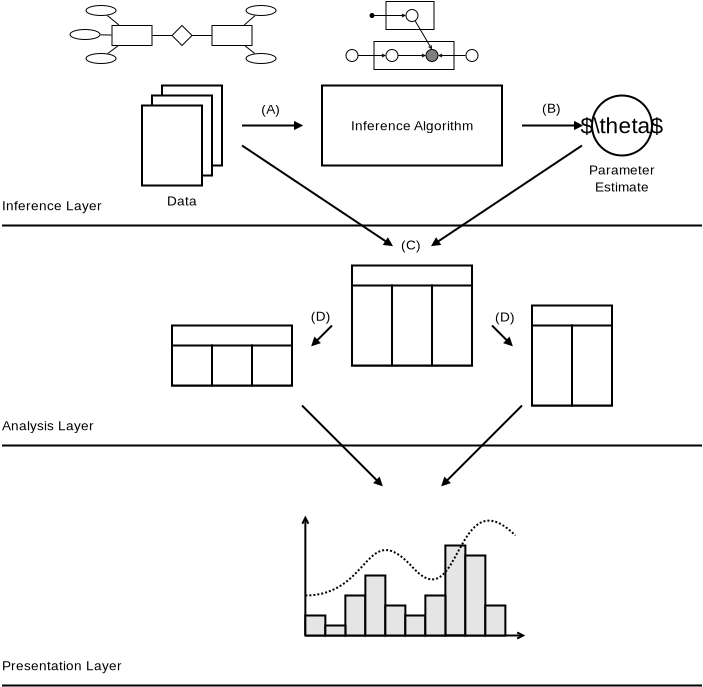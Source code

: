 <?xml version="1.0" encoding="UTF-8"?>
<dia:diagram xmlns:dia="http://www.lysator.liu.se/~alla/dia/">
  <dia:layer name="Hintergrund" visible="true"/>
  <dia:layer name="LayerView" visible="true">
    <dia:object type="Standard - Line" version="0" id="O0">
      <dia:attribute name="obj_pos">
        <dia:point val="3,12"/>
      </dia:attribute>
      <dia:attribute name="obj_bb">
        <dia:rectangle val="2.95,11.95;38.05,12.05"/>
      </dia:attribute>
      <dia:attribute name="conn_endpoints">
        <dia:point val="3,12"/>
        <dia:point val="38,12"/>
      </dia:attribute>
      <dia:attribute name="numcp">
        <dia:int val="1"/>
      </dia:attribute>
    </dia:object>
    <dia:object type="Standard - Text" version="1" id="O1">
      <dia:attribute name="obj_pos">
        <dia:point val="3,11"/>
      </dia:attribute>
      <dia:attribute name="obj_bb">
        <dia:rectangle val="3,10.623;7.71,11.377"/>
      </dia:attribute>
      <dia:attribute name="text">
        <dia:composite type="text">
          <dia:attribute name="string">
            <dia:string>#Inference Layer#</dia:string>
          </dia:attribute>
          <dia:attribute name="font">
            <dia:font family="Arial" style="0" name="Helvetica"/>
          </dia:attribute>
          <dia:attribute name="height">
            <dia:real val="0.847"/>
          </dia:attribute>
          <dia:attribute name="pos">
            <dia:point val="3,11.235"/>
          </dia:attribute>
          <dia:attribute name="color">
            <dia:color val="#000000"/>
          </dia:attribute>
          <dia:attribute name="alignment">
            <dia:enum val="0"/>
          </dia:attribute>
        </dia:composite>
      </dia:attribute>
      <dia:attribute name="valign">
        <dia:enum val="2"/>
      </dia:attribute>
    </dia:object>
    <dia:object type="Standard - Line" version="0" id="O2">
      <dia:attribute name="obj_pos">
        <dia:point val="3,23"/>
      </dia:attribute>
      <dia:attribute name="obj_bb">
        <dia:rectangle val="2.95,22.95;38.05,23.05"/>
      </dia:attribute>
      <dia:attribute name="conn_endpoints">
        <dia:point val="3,23"/>
        <dia:point val="38,23"/>
      </dia:attribute>
      <dia:attribute name="numcp">
        <dia:int val="1"/>
      </dia:attribute>
    </dia:object>
    <dia:object type="Standard - Text" version="1" id="O3">
      <dia:attribute name="obj_pos">
        <dia:point val="3,22"/>
      </dia:attribute>
      <dia:attribute name="obj_bb">
        <dia:rectangle val="3,21.622;7.418,22.378"/>
      </dia:attribute>
      <dia:attribute name="text">
        <dia:composite type="text">
          <dia:attribute name="string">
            <dia:string>#Analysis Layer#</dia:string>
          </dia:attribute>
          <dia:attribute name="font">
            <dia:font family="Arial" style="0" name="Helvetica"/>
          </dia:attribute>
          <dia:attribute name="height">
            <dia:real val="0.847"/>
          </dia:attribute>
          <dia:attribute name="pos">
            <dia:point val="3,22.235"/>
          </dia:attribute>
          <dia:attribute name="color">
            <dia:color val="#000000"/>
          </dia:attribute>
          <dia:attribute name="alignment">
            <dia:enum val="0"/>
          </dia:attribute>
        </dia:composite>
      </dia:attribute>
      <dia:attribute name="valign">
        <dia:enum val="2"/>
      </dia:attribute>
    </dia:object>
    <dia:object type="Standard - Line" version="0" id="O4">
      <dia:attribute name="obj_pos">
        <dia:point val="3,35"/>
      </dia:attribute>
      <dia:attribute name="obj_bb">
        <dia:rectangle val="2.95,34.95;38.05,35.05"/>
      </dia:attribute>
      <dia:attribute name="conn_endpoints">
        <dia:point val="3,35"/>
        <dia:point val="38,35"/>
      </dia:attribute>
      <dia:attribute name="numcp">
        <dia:int val="1"/>
      </dia:attribute>
    </dia:object>
    <dia:object type="Standard - Text" version="1" id="O5">
      <dia:attribute name="obj_pos">
        <dia:point val="3,34"/>
      </dia:attribute>
      <dia:attribute name="obj_bb">
        <dia:rectangle val="3,33.623;8.69,34.377"/>
      </dia:attribute>
      <dia:attribute name="text">
        <dia:composite type="text">
          <dia:attribute name="string">
            <dia:string>#Presentation Layer#</dia:string>
          </dia:attribute>
          <dia:attribute name="font">
            <dia:font family="Arial" style="0" name="Helvetica"/>
          </dia:attribute>
          <dia:attribute name="height">
            <dia:real val="0.847"/>
          </dia:attribute>
          <dia:attribute name="pos">
            <dia:point val="3,34.235"/>
          </dia:attribute>
          <dia:attribute name="color">
            <dia:color val="#000000"/>
          </dia:attribute>
          <dia:attribute name="alignment">
            <dia:enum val="0"/>
          </dia:attribute>
        </dia:composite>
      </dia:attribute>
      <dia:attribute name="valign">
        <dia:enum val="2"/>
      </dia:attribute>
    </dia:object>
  </dia:layer>
  <dia:layer name="InferenceLayer" visible="true" active="true">
    <dia:object type="Standard - Ellipse" version="0" id="O6">
      <dia:attribute name="obj_pos">
        <dia:point val="32.5,5.5"/>
      </dia:attribute>
      <dia:attribute name="obj_bb">
        <dia:rectangle val="32.45,5.45;35.55,8.55"/>
      </dia:attribute>
      <dia:attribute name="elem_corner">
        <dia:point val="32.5,5.5"/>
      </dia:attribute>
      <dia:attribute name="elem_width">
        <dia:real val="3"/>
      </dia:attribute>
      <dia:attribute name="elem_height">
        <dia:real val="3"/>
      </dia:attribute>
    </dia:object>
    <dia:group>
      <dia:object type="Standard - Box" version="0" id="O7">
        <dia:attribute name="obj_pos">
          <dia:point val="11,5"/>
        </dia:attribute>
        <dia:attribute name="obj_bb">
          <dia:rectangle val="10.95,4.95;14.05,9.05"/>
        </dia:attribute>
        <dia:attribute name="elem_corner">
          <dia:point val="11,5"/>
        </dia:attribute>
        <dia:attribute name="elem_width">
          <dia:real val="3"/>
        </dia:attribute>
        <dia:attribute name="elem_height">
          <dia:real val="4"/>
        </dia:attribute>
        <dia:attribute name="show_background">
          <dia:boolean val="true"/>
        </dia:attribute>
      </dia:object>
      <dia:object type="Standard - Box" version="0" id="O8">
        <dia:attribute name="obj_pos">
          <dia:point val="10.5,5.5"/>
        </dia:attribute>
        <dia:attribute name="obj_bb">
          <dia:rectangle val="10.45,5.45;13.55,9.55"/>
        </dia:attribute>
        <dia:attribute name="elem_corner">
          <dia:point val="10.5,5.5"/>
        </dia:attribute>
        <dia:attribute name="elem_width">
          <dia:real val="3"/>
        </dia:attribute>
        <dia:attribute name="elem_height">
          <dia:real val="4"/>
        </dia:attribute>
        <dia:attribute name="show_background">
          <dia:boolean val="true"/>
        </dia:attribute>
      </dia:object>
      <dia:object type="Standard - Box" version="0" id="O9">
        <dia:attribute name="obj_pos">
          <dia:point val="10,6"/>
        </dia:attribute>
        <dia:attribute name="obj_bb">
          <dia:rectangle val="9.95,5.95;13.05,10.05"/>
        </dia:attribute>
        <dia:attribute name="elem_corner">
          <dia:point val="10,6"/>
        </dia:attribute>
        <dia:attribute name="elem_width">
          <dia:real val="3"/>
        </dia:attribute>
        <dia:attribute name="elem_height">
          <dia:real val="4"/>
        </dia:attribute>
        <dia:attribute name="show_background">
          <dia:boolean val="true"/>
        </dia:attribute>
      </dia:object>
    </dia:group>
    <dia:object type="Standard - Text" version="1" id="O10">
      <dia:attribute name="obj_pos">
        <dia:point val="12,11"/>
      </dia:attribute>
      <dia:attribute name="obj_bb">
        <dia:rectangle val="11.284,10.387;12.716,11.143"/>
      </dia:attribute>
      <dia:attribute name="text">
        <dia:composite type="text">
          <dia:attribute name="string">
            <dia:string>#Data#</dia:string>
          </dia:attribute>
          <dia:attribute name="font">
            <dia:font family="Arial" style="0" name="Helvetica"/>
          </dia:attribute>
          <dia:attribute name="height">
            <dia:real val="0.847"/>
          </dia:attribute>
          <dia:attribute name="pos">
            <dia:point val="12,11"/>
          </dia:attribute>
          <dia:attribute name="color">
            <dia:color val="#000000"/>
          </dia:attribute>
          <dia:attribute name="alignment">
            <dia:enum val="1"/>
          </dia:attribute>
        </dia:composite>
      </dia:attribute>
      <dia:attribute name="valign">
        <dia:enum val="3"/>
      </dia:attribute>
    </dia:object>
    <dia:object type="Standard - Box" version="0" id="O11">
      <dia:attribute name="obj_pos">
        <dia:point val="19,5"/>
      </dia:attribute>
      <dia:attribute name="obj_bb">
        <dia:rectangle val="18.95,4.95;28.05,9.05"/>
      </dia:attribute>
      <dia:attribute name="elem_corner">
        <dia:point val="19,5"/>
      </dia:attribute>
      <dia:attribute name="elem_width">
        <dia:real val="9"/>
      </dia:attribute>
      <dia:attribute name="elem_height">
        <dia:real val="4"/>
      </dia:attribute>
      <dia:attribute name="show_background">
        <dia:boolean val="true"/>
      </dia:attribute>
    </dia:object>
    <dia:object type="Standard - Text" version="1" id="O12">
      <dia:attribute name="obj_pos">
        <dia:point val="23.5,7"/>
      </dia:attribute>
      <dia:attribute name="obj_bb">
        <dia:rectangle val="20.579,6.622;26.421,7.378"/>
      </dia:attribute>
      <dia:attribute name="text">
        <dia:composite type="text">
          <dia:attribute name="string">
            <dia:string>#Inference Algorithm#</dia:string>
          </dia:attribute>
          <dia:attribute name="font">
            <dia:font family="Arial" style="0" name="Helvetica"/>
          </dia:attribute>
          <dia:attribute name="height">
            <dia:real val="0.847"/>
          </dia:attribute>
          <dia:attribute name="pos">
            <dia:point val="23.5,7.235"/>
          </dia:attribute>
          <dia:attribute name="color">
            <dia:color val="#000000"/>
          </dia:attribute>
          <dia:attribute name="alignment">
            <dia:enum val="1"/>
          </dia:attribute>
        </dia:composite>
      </dia:attribute>
      <dia:attribute name="valign">
        <dia:enum val="2"/>
      </dia:attribute>
      <dia:connections>
        <dia:connection handle="0" to="O11" connection="8"/>
      </dia:connections>
    </dia:object>
    <dia:object type="Standard - Line" version="0" id="O13">
      <dia:attribute name="obj_pos">
        <dia:point val="15,7"/>
      </dia:attribute>
      <dia:attribute name="obj_bb">
        <dia:rectangle val="14.95,6.769;18.112,7.231"/>
      </dia:attribute>
      <dia:attribute name="conn_endpoints">
        <dia:point val="15,7"/>
        <dia:point val="18,7"/>
      </dia:attribute>
      <dia:attribute name="numcp">
        <dia:int val="1"/>
      </dia:attribute>
      <dia:attribute name="end_arrow">
        <dia:enum val="3"/>
      </dia:attribute>
      <dia:attribute name="end_arrow_length">
        <dia:real val="0.3"/>
      </dia:attribute>
      <dia:attribute name="end_arrow_width">
        <dia:real val="0.3"/>
      </dia:attribute>
    </dia:object>
    <dia:object type="Standard - Line" version="0" id="O14">
      <dia:attribute name="obj_pos">
        <dia:point val="29,7"/>
      </dia:attribute>
      <dia:attribute name="obj_bb">
        <dia:rectangle val="28.95,6.769;32.112,7.231"/>
      </dia:attribute>
      <dia:attribute name="conn_endpoints">
        <dia:point val="29,7"/>
        <dia:point val="32,7"/>
      </dia:attribute>
      <dia:attribute name="numcp">
        <dia:int val="1"/>
      </dia:attribute>
      <dia:attribute name="end_arrow">
        <dia:enum val="3"/>
      </dia:attribute>
      <dia:attribute name="end_arrow_length">
        <dia:real val="0.3"/>
      </dia:attribute>
      <dia:attribute name="end_arrow_width">
        <dia:real val="0.3"/>
      </dia:attribute>
    </dia:object>
    <dia:object type="Standard - Text" version="1" id="O15">
      <dia:attribute name="obj_pos">
        <dia:point val="34,7"/>
      </dia:attribute>
      <dia:attribute name="obj_bb">
        <dia:rectangle val="31.959,6.369;36.041,7.631"/>
      </dia:attribute>
      <dia:attribute name="text">
        <dia:composite type="text">
          <dia:attribute name="string">
            <dia:string>#$\theta$#</dia:string>
          </dia:attribute>
          <dia:attribute name="font">
            <dia:font family="Arial" style="0" name="Helvetica"/>
          </dia:attribute>
          <dia:attribute name="height">
            <dia:real val="1.411"/>
          </dia:attribute>
          <dia:attribute name="pos">
            <dia:point val="34,7.391"/>
          </dia:attribute>
          <dia:attribute name="color">
            <dia:color val="#000000"/>
          </dia:attribute>
          <dia:attribute name="alignment">
            <dia:enum val="1"/>
          </dia:attribute>
        </dia:composite>
      </dia:attribute>
      <dia:attribute name="valign">
        <dia:enum val="2"/>
      </dia:attribute>
    </dia:object>
    <dia:object type="Standard - Text" version="1" id="O16">
      <dia:attribute name="obj_pos">
        <dia:point val="34,9.45"/>
      </dia:attribute>
      <dia:attribute name="obj_bb">
        <dia:rectangle val="32.416,8.838;35.584,10.439"/>
      </dia:attribute>
      <dia:attribute name="text">
        <dia:composite type="text">
          <dia:attribute name="string">
            <dia:string>#Parameter
Estimate#</dia:string>
          </dia:attribute>
          <dia:attribute name="font">
            <dia:font family="Arial" style="0" name="Helvetica"/>
          </dia:attribute>
          <dia:attribute name="height">
            <dia:real val="0.847"/>
          </dia:attribute>
          <dia:attribute name="pos">
            <dia:point val="34,9.45"/>
          </dia:attribute>
          <dia:attribute name="color">
            <dia:color val="#000000"/>
          </dia:attribute>
          <dia:attribute name="alignment">
            <dia:enum val="1"/>
          </dia:attribute>
        </dia:composite>
      </dia:attribute>
      <dia:attribute name="valign">
        <dia:enum val="3"/>
      </dia:attribute>
    </dia:object>
    <dia:group>
      <dia:object type="Standard - Box" version="0" id="O17">
        <dia:attribute name="obj_pos">
          <dia:point val="22.2,0.8"/>
        </dia:attribute>
        <dia:attribute name="obj_bb">
          <dia:rectangle val="22.175,0.775;24.625,2.225"/>
        </dia:attribute>
        <dia:attribute name="elem_corner">
          <dia:point val="22.2,0.8"/>
        </dia:attribute>
        <dia:attribute name="elem_width">
          <dia:real val="2.4"/>
        </dia:attribute>
        <dia:attribute name="elem_height">
          <dia:real val="1.4"/>
        </dia:attribute>
        <dia:attribute name="border_width">
          <dia:real val="0.05"/>
        </dia:attribute>
        <dia:attribute name="show_background">
          <dia:boolean val="true"/>
        </dia:attribute>
      </dia:object>
      <dia:object type="Standard - Box" version="0" id="O18">
        <dia:attribute name="obj_pos">
          <dia:point val="21.6,2.8"/>
        </dia:attribute>
        <dia:attribute name="obj_bb">
          <dia:rectangle val="21.575,2.775;25.625,4.225"/>
        </dia:attribute>
        <dia:attribute name="elem_corner">
          <dia:point val="21.6,2.8"/>
        </dia:attribute>
        <dia:attribute name="elem_width">
          <dia:real val="4"/>
        </dia:attribute>
        <dia:attribute name="elem_height">
          <dia:real val="1.4"/>
        </dia:attribute>
        <dia:attribute name="border_width">
          <dia:real val="0.05"/>
        </dia:attribute>
        <dia:attribute name="show_background">
          <dia:boolean val="true"/>
        </dia:attribute>
      </dia:object>
      <dia:object type="Standard - Ellipse" version="0" id="O19">
        <dia:attribute name="obj_pos">
          <dia:point val="20.2,3.2"/>
        </dia:attribute>
        <dia:attribute name="obj_bb">
          <dia:rectangle val="20.175,3.175;20.825,3.825"/>
        </dia:attribute>
        <dia:attribute name="elem_corner">
          <dia:point val="20.2,3.2"/>
        </dia:attribute>
        <dia:attribute name="elem_width">
          <dia:real val="0.6"/>
        </dia:attribute>
        <dia:attribute name="elem_height">
          <dia:real val="0.6"/>
        </dia:attribute>
        <dia:attribute name="border_width">
          <dia:real val="0.05"/>
        </dia:attribute>
      </dia:object>
      <dia:object type="Standard - Ellipse" version="0" id="O20">
        <dia:attribute name="obj_pos">
          <dia:point val="22.2,3.2"/>
        </dia:attribute>
        <dia:attribute name="obj_bb">
          <dia:rectangle val="22.175,3.175;22.825,3.825"/>
        </dia:attribute>
        <dia:attribute name="elem_corner">
          <dia:point val="22.2,3.2"/>
        </dia:attribute>
        <dia:attribute name="elem_width">
          <dia:real val="0.6"/>
        </dia:attribute>
        <dia:attribute name="elem_height">
          <dia:real val="0.6"/>
        </dia:attribute>
        <dia:attribute name="border_width">
          <dia:real val="0.05"/>
        </dia:attribute>
      </dia:object>
      <dia:object type="Standard - Ellipse" version="0" id="O21">
        <dia:attribute name="obj_pos">
          <dia:point val="24.2,3.2"/>
        </dia:attribute>
        <dia:attribute name="obj_bb">
          <dia:rectangle val="24.175,3.175;24.825,3.825"/>
        </dia:attribute>
        <dia:attribute name="elem_corner">
          <dia:point val="24.2,3.2"/>
        </dia:attribute>
        <dia:attribute name="elem_width">
          <dia:real val="0.6"/>
        </dia:attribute>
        <dia:attribute name="elem_height">
          <dia:real val="0.6"/>
        </dia:attribute>
        <dia:attribute name="border_width">
          <dia:real val="0.05"/>
        </dia:attribute>
        <dia:attribute name="inner_color">
          <dia:color val="#7f7f7f"/>
        </dia:attribute>
      </dia:object>
      <dia:object type="Standard - Ellipse" version="0" id="O22">
        <dia:attribute name="obj_pos">
          <dia:point val="26.2,3.2"/>
        </dia:attribute>
        <dia:attribute name="obj_bb">
          <dia:rectangle val="26.175,3.175;26.825,3.825"/>
        </dia:attribute>
        <dia:attribute name="elem_corner">
          <dia:point val="26.2,3.2"/>
        </dia:attribute>
        <dia:attribute name="elem_width">
          <dia:real val="0.6"/>
        </dia:attribute>
        <dia:attribute name="elem_height">
          <dia:real val="0.6"/>
        </dia:attribute>
        <dia:attribute name="border_width">
          <dia:real val="0.05"/>
        </dia:attribute>
      </dia:object>
      <dia:object type="Standard - Line" version="0" id="O23">
        <dia:attribute name="obj_pos">
          <dia:point val="20.8,3.5"/>
        </dia:attribute>
        <dia:attribute name="obj_bb">
          <dia:rectangle val="20.775,3.385;22.256,3.615"/>
        </dia:attribute>
        <dia:attribute name="conn_endpoints">
          <dia:point val="20.8,3.5"/>
          <dia:point val="22.2,3.5"/>
        </dia:attribute>
        <dia:attribute name="numcp">
          <dia:int val="1"/>
        </dia:attribute>
        <dia:attribute name="line_width">
          <dia:real val="0.05"/>
        </dia:attribute>
        <dia:attribute name="end_arrow">
          <dia:enum val="1"/>
        </dia:attribute>
        <dia:attribute name="end_arrow_length">
          <dia:real val="0.15"/>
        </dia:attribute>
        <dia:attribute name="end_arrow_width">
          <dia:real val="0.15"/>
        </dia:attribute>
        <dia:connections>
          <dia:connection handle="0" to="O19" connection="4"/>
          <dia:connection handle="1" to="O20" connection="3"/>
        </dia:connections>
      </dia:object>
      <dia:object type="Standard - Line" version="0" id="O24">
        <dia:attribute name="obj_pos">
          <dia:point val="22.8,3.5"/>
        </dia:attribute>
        <dia:attribute name="obj_bb">
          <dia:rectangle val="22.775,3.385;24.256,3.615"/>
        </dia:attribute>
        <dia:attribute name="conn_endpoints">
          <dia:point val="22.8,3.5"/>
          <dia:point val="24.2,3.5"/>
        </dia:attribute>
        <dia:attribute name="numcp">
          <dia:int val="1"/>
        </dia:attribute>
        <dia:attribute name="line_width">
          <dia:real val="0.05"/>
        </dia:attribute>
        <dia:attribute name="end_arrow">
          <dia:enum val="1"/>
        </dia:attribute>
        <dia:attribute name="end_arrow_length">
          <dia:real val="0.15"/>
        </dia:attribute>
        <dia:attribute name="end_arrow_width">
          <dia:real val="0.15"/>
        </dia:attribute>
        <dia:connections>
          <dia:connection handle="0" to="O20" connection="4"/>
          <dia:connection handle="1" to="O21" connection="3"/>
        </dia:connections>
      </dia:object>
      <dia:object type="Standard - Line" version="0" id="O25">
        <dia:attribute name="obj_pos">
          <dia:point val="26.178,3.5"/>
        </dia:attribute>
        <dia:attribute name="obj_bb">
          <dia:rectangle val="24.744,3.385;26.203,3.615"/>
        </dia:attribute>
        <dia:attribute name="conn_endpoints">
          <dia:point val="26.178,3.5"/>
          <dia:point val="24.8,3.5"/>
        </dia:attribute>
        <dia:attribute name="numcp">
          <dia:int val="1"/>
        </dia:attribute>
        <dia:attribute name="line_width">
          <dia:real val="0.05"/>
        </dia:attribute>
        <dia:attribute name="end_arrow">
          <dia:enum val="1"/>
        </dia:attribute>
        <dia:attribute name="end_arrow_length">
          <dia:real val="0.15"/>
        </dia:attribute>
        <dia:attribute name="end_arrow_width">
          <dia:real val="0.15"/>
        </dia:attribute>
        <dia:connections>
          <dia:connection handle="0" to="O22" connection="8"/>
          <dia:connection handle="1" to="O21" connection="4"/>
        </dia:connections>
      </dia:object>
      <dia:object type="Standard - Ellipse" version="0" id="O26">
        <dia:attribute name="obj_pos">
          <dia:point val="21.4,1.4"/>
        </dia:attribute>
        <dia:attribute name="obj_bb">
          <dia:rectangle val="21.375,1.375;21.625,1.625"/>
        </dia:attribute>
        <dia:attribute name="elem_corner">
          <dia:point val="21.4,1.4"/>
        </dia:attribute>
        <dia:attribute name="elem_width">
          <dia:real val="0.2"/>
        </dia:attribute>
        <dia:attribute name="elem_height">
          <dia:real val="0.2"/>
        </dia:attribute>
        <dia:attribute name="border_width">
          <dia:real val="0.05"/>
        </dia:attribute>
        <dia:attribute name="inner_color">
          <dia:color val="#000000"/>
        </dia:attribute>
      </dia:object>
      <dia:object type="Standard - Ellipse" version="0" id="O27">
        <dia:attribute name="obj_pos">
          <dia:point val="23.2,1.2"/>
        </dia:attribute>
        <dia:attribute name="obj_bb">
          <dia:rectangle val="23.175,1.175;23.825,1.825"/>
        </dia:attribute>
        <dia:attribute name="elem_corner">
          <dia:point val="23.2,1.2"/>
        </dia:attribute>
        <dia:attribute name="elem_width">
          <dia:real val="0.6"/>
        </dia:attribute>
        <dia:attribute name="elem_height">
          <dia:real val="0.6"/>
        </dia:attribute>
        <dia:attribute name="border_width">
          <dia:real val="0.05"/>
        </dia:attribute>
      </dia:object>
      <dia:object type="Standard - Line" version="0" id="O28">
        <dia:attribute name="obj_pos">
          <dia:point val="21.6,1.5"/>
        </dia:attribute>
        <dia:attribute name="obj_bb">
          <dia:rectangle val="21.575,1.385;23.256,1.615"/>
        </dia:attribute>
        <dia:attribute name="conn_endpoints">
          <dia:point val="21.6,1.5"/>
          <dia:point val="23.2,1.5"/>
        </dia:attribute>
        <dia:attribute name="numcp">
          <dia:int val="1"/>
        </dia:attribute>
        <dia:attribute name="line_width">
          <dia:real val="0.05"/>
        </dia:attribute>
        <dia:attribute name="end_arrow">
          <dia:enum val="1"/>
        </dia:attribute>
        <dia:attribute name="end_arrow_length">
          <dia:real val="0.15"/>
        </dia:attribute>
        <dia:attribute name="end_arrow_width">
          <dia:real val="0.15"/>
        </dia:attribute>
        <dia:connections>
          <dia:connection handle="0" to="O26" connection="4"/>
          <dia:connection handle="1" to="O27" connection="3"/>
        </dia:connections>
      </dia:object>
      <dia:object type="Standard - Line" version="0" id="O29">
        <dia:attribute name="obj_pos">
          <dia:point val="23.665,1.78"/>
        </dia:attribute>
        <dia:attribute name="obj_bb">
          <dia:rectangle val="23.63,1.746;24.535,3.248"/>
        </dia:attribute>
        <dia:attribute name="conn_endpoints">
          <dia:point val="23.665,1.78"/>
          <dia:point val="24.5,3.2"/>
        </dia:attribute>
        <dia:attribute name="numcp">
          <dia:int val="1"/>
        </dia:attribute>
        <dia:attribute name="line_width">
          <dia:real val="0.05"/>
        </dia:attribute>
        <dia:attribute name="end_arrow">
          <dia:enum val="1"/>
        </dia:attribute>
        <dia:attribute name="end_arrow_length">
          <dia:real val="0.15"/>
        </dia:attribute>
        <dia:attribute name="end_arrow_width">
          <dia:real val="0.15"/>
        </dia:attribute>
        <dia:connections>
          <dia:connection handle="0" to="O27" connection="8"/>
          <dia:connection handle="1" to="O21" connection="1"/>
        </dia:connections>
      </dia:object>
    </dia:group>
    <dia:group>
      <dia:object type="Standard - Box" version="0" id="O30">
        <dia:attribute name="obj_pos">
          <dia:point val="8.5,2"/>
        </dia:attribute>
        <dia:attribute name="obj_bb">
          <dia:rectangle val="8.475,1.975;10.525,3.025"/>
        </dia:attribute>
        <dia:attribute name="elem_corner">
          <dia:point val="8.5,2"/>
        </dia:attribute>
        <dia:attribute name="elem_width">
          <dia:real val="2"/>
        </dia:attribute>
        <dia:attribute name="elem_height">
          <dia:real val="1"/>
        </dia:attribute>
        <dia:attribute name="border_width">
          <dia:real val="0.05"/>
        </dia:attribute>
        <dia:attribute name="show_background">
          <dia:boolean val="true"/>
        </dia:attribute>
      </dia:object>
      <dia:object type="Standard - Polygon" version="0" id="O31">
        <dia:attribute name="obj_pos">
          <dia:point val="12,2"/>
        </dia:attribute>
        <dia:attribute name="obj_bb">
          <dia:rectangle val="11.465,1.965;12.535,3.035"/>
        </dia:attribute>
        <dia:attribute name="poly_points">
          <dia:point val="12,2"/>
          <dia:point val="12.5,2.5"/>
          <dia:point val="12,3"/>
          <dia:point val="11.5,2.5"/>
        </dia:attribute>
        <dia:attribute name="line_width">
          <dia:real val="0.05"/>
        </dia:attribute>
        <dia:attribute name="show_background">
          <dia:boolean val="true"/>
        </dia:attribute>
      </dia:object>
      <dia:object type="Standard - Box" version="0" id="O32">
        <dia:attribute name="obj_pos">
          <dia:point val="13.5,2"/>
        </dia:attribute>
        <dia:attribute name="obj_bb">
          <dia:rectangle val="13.475,1.975;15.525,3.025"/>
        </dia:attribute>
        <dia:attribute name="elem_corner">
          <dia:point val="13.5,2"/>
        </dia:attribute>
        <dia:attribute name="elem_width">
          <dia:real val="2"/>
        </dia:attribute>
        <dia:attribute name="elem_height">
          <dia:real val="1"/>
        </dia:attribute>
        <dia:attribute name="border_width">
          <dia:real val="0.05"/>
        </dia:attribute>
        <dia:attribute name="show_background">
          <dia:boolean val="true"/>
        </dia:attribute>
      </dia:object>
      <dia:object type="Standard - Line" version="0" id="O33">
        <dia:attribute name="obj_pos">
          <dia:point val="10.5,2.5"/>
        </dia:attribute>
        <dia:attribute name="obj_bb">
          <dia:rectangle val="10.475,2.475;11.525,2.525"/>
        </dia:attribute>
        <dia:attribute name="conn_endpoints">
          <dia:point val="10.5,2.5"/>
          <dia:point val="11.5,2.5"/>
        </dia:attribute>
        <dia:attribute name="numcp">
          <dia:int val="1"/>
        </dia:attribute>
        <dia:attribute name="line_width">
          <dia:real val="0.05"/>
        </dia:attribute>
        <dia:connections>
          <dia:connection handle="0" to="O30" connection="4"/>
          <dia:connection handle="1" to="O31" connection="6"/>
        </dia:connections>
      </dia:object>
      <dia:object type="Standard - Line" version="0" id="O34">
        <dia:attribute name="obj_pos">
          <dia:point val="12.5,2.5"/>
        </dia:attribute>
        <dia:attribute name="obj_bb">
          <dia:rectangle val="12.475,2.475;13.525,2.525"/>
        </dia:attribute>
        <dia:attribute name="conn_endpoints">
          <dia:point val="12.5,2.5"/>
          <dia:point val="13.5,2.5"/>
        </dia:attribute>
        <dia:attribute name="numcp">
          <dia:int val="1"/>
        </dia:attribute>
        <dia:attribute name="line_width">
          <dia:real val="0.05"/>
        </dia:attribute>
        <dia:connections>
          <dia:connection handle="0" to="O31" connection="2"/>
          <dia:connection handle="1" to="O32" connection="3"/>
        </dia:connections>
      </dia:object>
      <dia:object type="Standard - Ellipse" version="0" id="O35">
        <dia:attribute name="obj_pos">
          <dia:point val="7.2,1"/>
        </dia:attribute>
        <dia:attribute name="obj_bb">
          <dia:rectangle val="7.175,0.975;8.725,1.525"/>
        </dia:attribute>
        <dia:attribute name="elem_corner">
          <dia:point val="7.2,1"/>
        </dia:attribute>
        <dia:attribute name="elem_width">
          <dia:real val="1.5"/>
        </dia:attribute>
        <dia:attribute name="elem_height">
          <dia:real val="0.5"/>
        </dia:attribute>
        <dia:attribute name="border_width">
          <dia:real val="0.05"/>
        </dia:attribute>
      </dia:object>
      <dia:object type="Standard - Ellipse" version="0" id="O36">
        <dia:attribute name="obj_pos">
          <dia:point val="6.4,2.2"/>
        </dia:attribute>
        <dia:attribute name="obj_bb">
          <dia:rectangle val="6.375,2.175;7.925,2.725"/>
        </dia:attribute>
        <dia:attribute name="elem_corner">
          <dia:point val="6.4,2.2"/>
        </dia:attribute>
        <dia:attribute name="elem_width">
          <dia:real val="1.5"/>
        </dia:attribute>
        <dia:attribute name="elem_height">
          <dia:real val="0.5"/>
        </dia:attribute>
        <dia:attribute name="border_width">
          <dia:real val="0.05"/>
        </dia:attribute>
      </dia:object>
      <dia:object type="Standard - Ellipse" version="0" id="O37">
        <dia:attribute name="obj_pos">
          <dia:point val="7.2,3.4"/>
        </dia:attribute>
        <dia:attribute name="obj_bb">
          <dia:rectangle val="7.175,3.375;8.725,3.925"/>
        </dia:attribute>
        <dia:attribute name="elem_corner">
          <dia:point val="7.2,3.4"/>
        </dia:attribute>
        <dia:attribute name="elem_width">
          <dia:real val="1.5"/>
        </dia:attribute>
        <dia:attribute name="elem_height">
          <dia:real val="0.5"/>
        </dia:attribute>
        <dia:attribute name="border_width">
          <dia:real val="0.05"/>
        </dia:attribute>
      </dia:object>
      <dia:object type="Standard - Ellipse" version="0" id="O38">
        <dia:attribute name="obj_pos">
          <dia:point val="15.2,1"/>
        </dia:attribute>
        <dia:attribute name="obj_bb">
          <dia:rectangle val="15.175,0.975;16.725,1.525"/>
        </dia:attribute>
        <dia:attribute name="elem_corner">
          <dia:point val="15.2,1"/>
        </dia:attribute>
        <dia:attribute name="elem_width">
          <dia:real val="1.5"/>
        </dia:attribute>
        <dia:attribute name="elem_height">
          <dia:real val="0.5"/>
        </dia:attribute>
        <dia:attribute name="border_width">
          <dia:real val="0.05"/>
        </dia:attribute>
      </dia:object>
      <dia:object type="Standard - Ellipse" version="0" id="O39">
        <dia:attribute name="obj_pos">
          <dia:point val="15.2,3.4"/>
        </dia:attribute>
        <dia:attribute name="obj_bb">
          <dia:rectangle val="15.175,3.375;16.725,3.925"/>
        </dia:attribute>
        <dia:attribute name="elem_corner">
          <dia:point val="15.2,3.4"/>
        </dia:attribute>
        <dia:attribute name="elem_width">
          <dia:real val="1.5"/>
        </dia:attribute>
        <dia:attribute name="elem_height">
          <dia:real val="0.5"/>
        </dia:attribute>
        <dia:attribute name="border_width">
          <dia:real val="0.05"/>
        </dia:attribute>
      </dia:object>
      <dia:object type="Standard - Line" version="0" id="O40">
        <dia:attribute name="obj_pos">
          <dia:point val="8.849,1.975"/>
        </dia:attribute>
        <dia:attribute name="obj_bb">
          <dia:rectangle val="8.221,1.462;8.884,2.01"/>
        </dia:attribute>
        <dia:attribute name="conn_endpoints">
          <dia:point val="8.849,1.975"/>
          <dia:point val="8.256,1.497"/>
        </dia:attribute>
        <dia:attribute name="numcp">
          <dia:int val="1"/>
        </dia:attribute>
        <dia:attribute name="line_width">
          <dia:real val="0.05"/>
        </dia:attribute>
        <dia:connections>
          <dia:connection handle="0" to="O30" connection="8"/>
          <dia:connection handle="1" to="O35" connection="8"/>
        </dia:connections>
      </dia:object>
      <dia:object type="Standard - Line" version="0" id="O41">
        <dia:attribute name="obj_pos">
          <dia:point val="8.475,2.478"/>
        </dia:attribute>
        <dia:attribute name="obj_bb">
          <dia:rectangle val="7.898,2.441;8.501,2.504"/>
        </dia:attribute>
        <dia:attribute name="conn_endpoints">
          <dia:point val="8.475,2.478"/>
          <dia:point val="7.924,2.466"/>
        </dia:attribute>
        <dia:attribute name="numcp">
          <dia:int val="1"/>
        </dia:attribute>
        <dia:attribute name="line_width">
          <dia:real val="0.05"/>
        </dia:attribute>
        <dia:connections>
          <dia:connection handle="0" to="O30" connection="8"/>
          <dia:connection handle="1" to="O36" connection="8"/>
        </dia:connections>
      </dia:object>
      <dia:object type="Standard - Line" version="0" id="O42">
        <dia:attribute name="obj_pos">
          <dia:point val="8.795,3.023"/>
        </dia:attribute>
        <dia:attribute name="obj_bb">
          <dia:rectangle val="8.242,2.988;8.83,3.442"/>
        </dia:attribute>
        <dia:attribute name="conn_endpoints">
          <dia:point val="8.795,3.023"/>
          <dia:point val="8.277,3.407"/>
        </dia:attribute>
        <dia:attribute name="numcp">
          <dia:int val="1"/>
        </dia:attribute>
        <dia:attribute name="line_width">
          <dia:real val="0.05"/>
        </dia:attribute>
        <dia:connections>
          <dia:connection handle="0" to="O30" connection="8"/>
          <dia:connection handle="1" to="O37" connection="8"/>
        </dia:connections>
      </dia:object>
      <dia:object type="Standard - Line" version="0" id="O43">
        <dia:attribute name="obj_pos">
          <dia:point val="15.109,1.975"/>
        </dia:attribute>
        <dia:attribute name="obj_bb">
          <dia:rectangle val="15.074,1.464;15.696,2.01"/>
        </dia:attribute>
        <dia:attribute name="conn_endpoints">
          <dia:point val="15.109,1.975"/>
          <dia:point val="15.661,1.499"/>
        </dia:attribute>
        <dia:attribute name="numcp">
          <dia:int val="1"/>
        </dia:attribute>
        <dia:attribute name="line_width">
          <dia:real val="0.05"/>
        </dia:attribute>
        <dia:connections>
          <dia:connection handle="0" to="O32" connection="8"/>
          <dia:connection handle="1" to="O38" connection="8"/>
        </dia:connections>
      </dia:object>
      <dia:object type="Standard - Line" version="0" id="O44">
        <dia:attribute name="obj_pos">
          <dia:point val="15.16,3.023"/>
        </dia:attribute>
        <dia:attribute name="obj_bb">
          <dia:rectangle val="15.125,2.988;15.675,3.439"/>
        </dia:attribute>
        <dia:attribute name="conn_endpoints">
          <dia:point val="15.16,3.023"/>
          <dia:point val="15.639,3.404"/>
        </dia:attribute>
        <dia:attribute name="numcp">
          <dia:int val="1"/>
        </dia:attribute>
        <dia:attribute name="line_width">
          <dia:real val="0.05"/>
        </dia:attribute>
        <dia:connections>
          <dia:connection handle="0" to="O32" connection="8"/>
          <dia:connection handle="1" to="O39" connection="8"/>
        </dia:connections>
      </dia:object>
    </dia:group>
    <dia:object type="Standard - Text" version="1" id="O45">
      <dia:attribute name="obj_pos">
        <dia:point val="16.436,6.418"/>
      </dia:attribute>
      <dia:attribute name="obj_bb">
        <dia:rectangle val="15.985,5.805;16.887,6.56"/>
      </dia:attribute>
      <dia:attribute name="text">
        <dia:composite type="text">
          <dia:attribute name="string">
            <dia:string>#(A)#</dia:string>
          </dia:attribute>
          <dia:attribute name="font">
            <dia:font family="Arial" style="0" name="Helvetica"/>
          </dia:attribute>
          <dia:attribute name="height">
            <dia:real val="0.847"/>
          </dia:attribute>
          <dia:attribute name="pos">
            <dia:point val="16.436,6.418"/>
          </dia:attribute>
          <dia:attribute name="color">
            <dia:color val="#000000"/>
          </dia:attribute>
          <dia:attribute name="alignment">
            <dia:enum val="1"/>
          </dia:attribute>
        </dia:composite>
      </dia:attribute>
      <dia:attribute name="valign">
        <dia:enum val="3"/>
      </dia:attribute>
    </dia:object>
    <dia:object type="Standard - Text" version="1" id="O46">
      <dia:attribute name="obj_pos">
        <dia:point val="30.471,6.367"/>
      </dia:attribute>
      <dia:attribute name="obj_bb">
        <dia:rectangle val="30.02,5.755;30.922,6.51"/>
      </dia:attribute>
      <dia:attribute name="text">
        <dia:composite type="text">
          <dia:attribute name="string">
            <dia:string>#(B)#</dia:string>
          </dia:attribute>
          <dia:attribute name="font">
            <dia:font family="Arial" style="0" name="Helvetica"/>
          </dia:attribute>
          <dia:attribute name="height">
            <dia:real val="0.847"/>
          </dia:attribute>
          <dia:attribute name="pos">
            <dia:point val="30.471,6.367"/>
          </dia:attribute>
          <dia:attribute name="color">
            <dia:color val="#000000"/>
          </dia:attribute>
          <dia:attribute name="alignment">
            <dia:enum val="1"/>
          </dia:attribute>
        </dia:composite>
      </dia:attribute>
      <dia:attribute name="valign">
        <dia:enum val="3"/>
      </dia:attribute>
    </dia:object>
    <dia:object type="Standard - Text" version="1" id="O47">
      <dia:attribute name="obj_pos">
        <dia:point val="23.45,13.2"/>
      </dia:attribute>
      <dia:attribute name="obj_bb">
        <dia:rectangle val="22.98,12.588;23.92,13.342"/>
      </dia:attribute>
      <dia:attribute name="text">
        <dia:composite type="text">
          <dia:attribute name="string">
            <dia:string>#(C)#</dia:string>
          </dia:attribute>
          <dia:attribute name="font">
            <dia:font family="Arial" style="0" name="Helvetica"/>
          </dia:attribute>
          <dia:attribute name="height">
            <dia:real val="0.847"/>
          </dia:attribute>
          <dia:attribute name="pos">
            <dia:point val="23.45,13.2"/>
          </dia:attribute>
          <dia:attribute name="color">
            <dia:color val="#000000"/>
          </dia:attribute>
          <dia:attribute name="alignment">
            <dia:enum val="1"/>
          </dia:attribute>
        </dia:composite>
      </dia:attribute>
      <dia:attribute name="valign">
        <dia:enum val="3"/>
      </dia:attribute>
    </dia:object>
    <dia:object type="Standard - Text" version="1" id="O48">
      <dia:attribute name="obj_pos">
        <dia:point val="18.94,16.767"/>
      </dia:attribute>
      <dia:attribute name="obj_bb">
        <dia:rectangle val="18.47,16.155;19.41,16.91"/>
      </dia:attribute>
      <dia:attribute name="text">
        <dia:composite type="text">
          <dia:attribute name="string">
            <dia:string>#(D)#</dia:string>
          </dia:attribute>
          <dia:attribute name="font">
            <dia:font family="Arial" style="0" name="Helvetica"/>
          </dia:attribute>
          <dia:attribute name="height">
            <dia:real val="0.847"/>
          </dia:attribute>
          <dia:attribute name="pos">
            <dia:point val="18.94,16.767"/>
          </dia:attribute>
          <dia:attribute name="color">
            <dia:color val="#000000"/>
          </dia:attribute>
          <dia:attribute name="alignment">
            <dia:enum val="1"/>
          </dia:attribute>
        </dia:composite>
      </dia:attribute>
      <dia:attribute name="valign">
        <dia:enum val="3"/>
      </dia:attribute>
    </dia:object>
    <dia:object type="Standard - Text" version="1" id="O49">
      <dia:attribute name="obj_pos">
        <dia:point val="28.15,16.8"/>
      </dia:attribute>
      <dia:attribute name="obj_bb">
        <dia:rectangle val="27.68,16.188;28.62,16.942"/>
      </dia:attribute>
      <dia:attribute name="text">
        <dia:composite type="text">
          <dia:attribute name="string">
            <dia:string>#(D)#</dia:string>
          </dia:attribute>
          <dia:attribute name="font">
            <dia:font family="Arial" style="0" name="Helvetica"/>
          </dia:attribute>
          <dia:attribute name="height">
            <dia:real val="0.847"/>
          </dia:attribute>
          <dia:attribute name="pos">
            <dia:point val="28.15,16.8"/>
          </dia:attribute>
          <dia:attribute name="color">
            <dia:color val="#000000"/>
          </dia:attribute>
          <dia:attribute name="alignment">
            <dia:enum val="1"/>
          </dia:attribute>
        </dia:composite>
      </dia:attribute>
      <dia:attribute name="valign">
        <dia:enum val="3"/>
      </dia:attribute>
    </dia:object>
  </dia:layer>
  <dia:layer name="AnalysisLayer" visible="true">
    <dia:object type="Standard - Line" version="0" id="O50">
      <dia:attribute name="obj_pos">
        <dia:point val="15,8"/>
      </dia:attribute>
      <dia:attribute name="obj_bb">
        <dia:rectangle val="14.931,7.931;22.593,13.069"/>
      </dia:attribute>
      <dia:attribute name="conn_endpoints">
        <dia:point val="15,8"/>
        <dia:point val="22.5,13"/>
      </dia:attribute>
      <dia:attribute name="numcp">
        <dia:int val="1"/>
      </dia:attribute>
      <dia:attribute name="end_arrow">
        <dia:enum val="3"/>
      </dia:attribute>
      <dia:attribute name="end_arrow_length">
        <dia:real val="0.3"/>
      </dia:attribute>
      <dia:attribute name="end_arrow_width">
        <dia:real val="0.3"/>
      </dia:attribute>
    </dia:object>
    <dia:object type="Standard - Line" version="0" id="O51">
      <dia:attribute name="obj_pos">
        <dia:point val="32,8"/>
      </dia:attribute>
      <dia:attribute name="obj_bb">
        <dia:rectangle val="24.407,7.931;32.069,13.069"/>
      </dia:attribute>
      <dia:attribute name="conn_endpoints">
        <dia:point val="32,8"/>
        <dia:point val="24.5,13"/>
      </dia:attribute>
      <dia:attribute name="numcp">
        <dia:int val="1"/>
      </dia:attribute>
      <dia:attribute name="end_arrow">
        <dia:enum val="3"/>
      </dia:attribute>
      <dia:attribute name="end_arrow_length">
        <dia:real val="0.3"/>
      </dia:attribute>
      <dia:attribute name="end_arrow_width">
        <dia:real val="0.3"/>
      </dia:attribute>
    </dia:object>
    <dia:group>
      <dia:object type="Standard - Box" version="0" id="O52">
        <dia:attribute name="obj_pos">
          <dia:point val="11.5,17"/>
        </dia:attribute>
        <dia:attribute name="obj_bb">
          <dia:rectangle val="11.45,16.95;17.55,20.05"/>
        </dia:attribute>
        <dia:attribute name="elem_corner">
          <dia:point val="11.5,17"/>
        </dia:attribute>
        <dia:attribute name="elem_width">
          <dia:real val="6"/>
        </dia:attribute>
        <dia:attribute name="elem_height">
          <dia:real val="3"/>
        </dia:attribute>
        <dia:attribute name="show_background">
          <dia:boolean val="true"/>
        </dia:attribute>
      </dia:object>
      <dia:object type="Standard - Box" version="0" id="O53">
        <dia:attribute name="obj_pos">
          <dia:point val="11.5,18"/>
        </dia:attribute>
        <dia:attribute name="obj_bb">
          <dia:rectangle val="11.45,17.95;13.55,20.05"/>
        </dia:attribute>
        <dia:attribute name="elem_corner">
          <dia:point val="11.5,18"/>
        </dia:attribute>
        <dia:attribute name="elem_width">
          <dia:real val="2"/>
        </dia:attribute>
        <dia:attribute name="elem_height">
          <dia:real val="2"/>
        </dia:attribute>
        <dia:attribute name="show_background">
          <dia:boolean val="true"/>
        </dia:attribute>
      </dia:object>
      <dia:object type="Standard - Box" version="0" id="O54">
        <dia:attribute name="obj_pos">
          <dia:point val="13.5,18"/>
        </dia:attribute>
        <dia:attribute name="obj_bb">
          <dia:rectangle val="13.45,17.95;15.55,20.05"/>
        </dia:attribute>
        <dia:attribute name="elem_corner">
          <dia:point val="13.5,18"/>
        </dia:attribute>
        <dia:attribute name="elem_width">
          <dia:real val="2"/>
        </dia:attribute>
        <dia:attribute name="elem_height">
          <dia:real val="2"/>
        </dia:attribute>
        <dia:attribute name="show_background">
          <dia:boolean val="true"/>
        </dia:attribute>
      </dia:object>
      <dia:object type="Standard - Box" version="0" id="O55">
        <dia:attribute name="obj_pos">
          <dia:point val="15.5,18"/>
        </dia:attribute>
        <dia:attribute name="obj_bb">
          <dia:rectangle val="15.45,17.95;17.55,20.05"/>
        </dia:attribute>
        <dia:attribute name="elem_corner">
          <dia:point val="15.5,18"/>
        </dia:attribute>
        <dia:attribute name="elem_width">
          <dia:real val="2"/>
        </dia:attribute>
        <dia:attribute name="elem_height">
          <dia:real val="2"/>
        </dia:attribute>
        <dia:attribute name="show_background">
          <dia:boolean val="true"/>
        </dia:attribute>
      </dia:object>
    </dia:group>
    <dia:group>
      <dia:object type="Standard - Box" version="0" id="O56">
        <dia:attribute name="obj_pos">
          <dia:point val="29.5,16"/>
        </dia:attribute>
        <dia:attribute name="obj_bb">
          <dia:rectangle val="29.45,15.95;33.55,21.05"/>
        </dia:attribute>
        <dia:attribute name="elem_corner">
          <dia:point val="29.5,16"/>
        </dia:attribute>
        <dia:attribute name="elem_width">
          <dia:real val="4"/>
        </dia:attribute>
        <dia:attribute name="elem_height">
          <dia:real val="5"/>
        </dia:attribute>
        <dia:attribute name="show_background">
          <dia:boolean val="true"/>
        </dia:attribute>
      </dia:object>
      <dia:object type="Standard - Box" version="0" id="O57">
        <dia:attribute name="obj_pos">
          <dia:point val="29.5,17"/>
        </dia:attribute>
        <dia:attribute name="obj_bb">
          <dia:rectangle val="29.45,16.95;31.55,21.05"/>
        </dia:attribute>
        <dia:attribute name="elem_corner">
          <dia:point val="29.5,17"/>
        </dia:attribute>
        <dia:attribute name="elem_width">
          <dia:real val="2"/>
        </dia:attribute>
        <dia:attribute name="elem_height">
          <dia:real val="4"/>
        </dia:attribute>
        <dia:attribute name="show_background">
          <dia:boolean val="true"/>
        </dia:attribute>
      </dia:object>
      <dia:object type="Standard - Box" version="0" id="O58">
        <dia:attribute name="obj_pos">
          <dia:point val="31.5,17"/>
        </dia:attribute>
        <dia:attribute name="obj_bb">
          <dia:rectangle val="31.45,16.95;33.55,21.05"/>
        </dia:attribute>
        <dia:attribute name="elem_corner">
          <dia:point val="31.5,17"/>
        </dia:attribute>
        <dia:attribute name="elem_width">
          <dia:real val="2"/>
        </dia:attribute>
        <dia:attribute name="elem_height">
          <dia:real val="4"/>
        </dia:attribute>
        <dia:attribute name="show_background">
          <dia:boolean val="true"/>
        </dia:attribute>
      </dia:object>
    </dia:group>
    <dia:object type="Standard - Line" version="0" id="O59">
      <dia:attribute name="obj_pos">
        <dia:point val="19.5,17"/>
      </dia:attribute>
      <dia:attribute name="obj_bb">
        <dia:rectangle val="18.421,16.929;19.571,18.079"/>
      </dia:attribute>
      <dia:attribute name="conn_endpoints">
        <dia:point val="19.5,17"/>
        <dia:point val="18.5,18"/>
      </dia:attribute>
      <dia:attribute name="numcp">
        <dia:int val="1"/>
      </dia:attribute>
      <dia:attribute name="end_arrow">
        <dia:enum val="3"/>
      </dia:attribute>
      <dia:attribute name="end_arrow_length">
        <dia:real val="0.3"/>
      </dia:attribute>
      <dia:attribute name="end_arrow_width">
        <dia:real val="0.3"/>
      </dia:attribute>
    </dia:object>
    <dia:object type="Standard - Line" version="0" id="O60">
      <dia:attribute name="obj_pos">
        <dia:point val="27.5,17"/>
      </dia:attribute>
      <dia:attribute name="obj_bb">
        <dia:rectangle val="27.429,16.929;28.579,18.079"/>
      </dia:attribute>
      <dia:attribute name="conn_endpoints">
        <dia:point val="27.5,17"/>
        <dia:point val="28.5,18"/>
      </dia:attribute>
      <dia:attribute name="numcp">
        <dia:int val="1"/>
      </dia:attribute>
      <dia:attribute name="end_arrow">
        <dia:enum val="3"/>
      </dia:attribute>
      <dia:attribute name="end_arrow_length">
        <dia:real val="0.3"/>
      </dia:attribute>
      <dia:attribute name="end_arrow_width">
        <dia:real val="0.3"/>
      </dia:attribute>
    </dia:object>
    <dia:group>
      <dia:object type="Standard - Box" version="0" id="O61">
        <dia:attribute name="obj_pos">
          <dia:point val="20.5,14"/>
        </dia:attribute>
        <dia:attribute name="obj_bb">
          <dia:rectangle val="20.45,13.95;26.55,19.05"/>
        </dia:attribute>
        <dia:attribute name="elem_corner">
          <dia:point val="20.5,14"/>
        </dia:attribute>
        <dia:attribute name="elem_width">
          <dia:real val="6"/>
        </dia:attribute>
        <dia:attribute name="elem_height">
          <dia:real val="5"/>
        </dia:attribute>
        <dia:attribute name="show_background">
          <dia:boolean val="true"/>
        </dia:attribute>
      </dia:object>
      <dia:object type="Standard - Box" version="0" id="O62">
        <dia:attribute name="obj_pos">
          <dia:point val="20.5,15"/>
        </dia:attribute>
        <dia:attribute name="obj_bb">
          <dia:rectangle val="20.45,14.95;22.55,19.05"/>
        </dia:attribute>
        <dia:attribute name="elem_corner">
          <dia:point val="20.5,15"/>
        </dia:attribute>
        <dia:attribute name="elem_width">
          <dia:real val="2"/>
        </dia:attribute>
        <dia:attribute name="elem_height">
          <dia:real val="4"/>
        </dia:attribute>
        <dia:attribute name="show_background">
          <dia:boolean val="true"/>
        </dia:attribute>
      </dia:object>
      <dia:object type="Standard - Box" version="0" id="O63">
        <dia:attribute name="obj_pos">
          <dia:point val="22.5,15"/>
        </dia:attribute>
        <dia:attribute name="obj_bb">
          <dia:rectangle val="22.45,14.95;24.55,19.05"/>
        </dia:attribute>
        <dia:attribute name="elem_corner">
          <dia:point val="22.5,15"/>
        </dia:attribute>
        <dia:attribute name="elem_width">
          <dia:real val="2"/>
        </dia:attribute>
        <dia:attribute name="elem_height">
          <dia:real val="4"/>
        </dia:attribute>
        <dia:attribute name="show_background">
          <dia:boolean val="true"/>
        </dia:attribute>
      </dia:object>
      <dia:object type="Standard - Box" version="0" id="O64">
        <dia:attribute name="obj_pos">
          <dia:point val="24.5,15"/>
        </dia:attribute>
        <dia:attribute name="obj_bb">
          <dia:rectangle val="24.45,14.95;26.55,19.05"/>
        </dia:attribute>
        <dia:attribute name="elem_corner">
          <dia:point val="24.5,15"/>
        </dia:attribute>
        <dia:attribute name="elem_width">
          <dia:real val="2"/>
        </dia:attribute>
        <dia:attribute name="elem_height">
          <dia:real val="4"/>
        </dia:attribute>
        <dia:attribute name="show_background">
          <dia:boolean val="true"/>
        </dia:attribute>
      </dia:object>
    </dia:group>
  </dia:layer>
  <dia:layer name="PresentationLayer" visible="true">
    <dia:group>
      <dia:object type="Standard - Box" version="0" id="O65">
        <dia:attribute name="obj_pos">
          <dia:point val="25.168,28"/>
        </dia:attribute>
        <dia:attribute name="obj_bb">
          <dia:rectangle val="25.118,27.95;26.218,32.55"/>
        </dia:attribute>
        <dia:attribute name="elem_corner">
          <dia:point val="25.168,28"/>
        </dia:attribute>
        <dia:attribute name="elem_width">
          <dia:real val="1"/>
        </dia:attribute>
        <dia:attribute name="elem_height">
          <dia:real val="4.5"/>
        </dia:attribute>
        <dia:attribute name="border_width">
          <dia:real val="0.1"/>
        </dia:attribute>
        <dia:attribute name="inner_color">
          <dia:color val="#e5e5e5"/>
        </dia:attribute>
        <dia:attribute name="show_background">
          <dia:boolean val="true"/>
        </dia:attribute>
      </dia:object>
      <dia:object type="Standard - Line" version="0" id="O66">
        <dia:attribute name="obj_pos">
          <dia:point val="18.168,32.5"/>
        </dia:attribute>
        <dia:attribute name="obj_bb">
          <dia:rectangle val="17.937,26.388;18.399,32.55"/>
        </dia:attribute>
        <dia:attribute name="conn_endpoints">
          <dia:point val="18.168,32.5"/>
          <dia:point val="18.168,26.5"/>
        </dia:attribute>
        <dia:attribute name="numcp">
          <dia:int val="1"/>
        </dia:attribute>
        <dia:attribute name="end_arrow">
          <dia:enum val="1"/>
        </dia:attribute>
        <dia:attribute name="end_arrow_length">
          <dia:real val="0.3"/>
        </dia:attribute>
        <dia:attribute name="end_arrow_width">
          <dia:real val="0.3"/>
        </dia:attribute>
      </dia:object>
      <dia:object type="Standard - Line" version="0" id="O67">
        <dia:attribute name="obj_pos">
          <dia:point val="18.168,32.5"/>
        </dia:attribute>
        <dia:attribute name="obj_bb">
          <dia:rectangle val="18.118,32.269;29.28,32.731"/>
        </dia:attribute>
        <dia:attribute name="conn_endpoints">
          <dia:point val="18.168,32.5"/>
          <dia:point val="29.168,32.5"/>
        </dia:attribute>
        <dia:attribute name="numcp">
          <dia:int val="1"/>
        </dia:attribute>
        <dia:attribute name="end_arrow">
          <dia:enum val="1"/>
        </dia:attribute>
        <dia:attribute name="end_arrow_length">
          <dia:real val="0.3"/>
        </dia:attribute>
        <dia:attribute name="end_arrow_width">
          <dia:real val="0.3"/>
        </dia:attribute>
      </dia:object>
      <dia:object type="Standard - BezierLine" version="0" id="O68">
        <dia:attribute name="obj_pos">
          <dia:point val="18.168,30.5"/>
        </dia:attribute>
        <dia:attribute name="obj_bb">
          <dia:rectangle val="18.118,26.707;28.739,30.55"/>
        </dia:attribute>
        <dia:attribute name="bez_points">
          <dia:point val="18.168,30.5"/>
          <dia:point val="21.488,30.5"/>
          <dia:point val="21.168,26.5"/>
          <dia:point val="23.556,29.114"/>
          <dia:point val="25.943,31.727"/>
          <dia:point val="25.668,24.5"/>
          <dia:point val="28.668,27.5"/>
        </dia:attribute>
        <dia:attribute name="corner_types">
          <dia:enum val="0"/>
          <dia:enum val="0"/>
          <dia:enum val="0"/>
        </dia:attribute>
        <dia:attribute name="line_style">
          <dia:enum val="4"/>
        </dia:attribute>
      </dia:object>
      <dia:object type="Standard - Box" version="0" id="O69">
        <dia:attribute name="obj_pos">
          <dia:point val="18.168,31.5"/>
        </dia:attribute>
        <dia:attribute name="obj_bb">
          <dia:rectangle val="18.118,31.45;19.218,32.55"/>
        </dia:attribute>
        <dia:attribute name="elem_corner">
          <dia:point val="18.168,31.5"/>
        </dia:attribute>
        <dia:attribute name="elem_width">
          <dia:real val="1"/>
        </dia:attribute>
        <dia:attribute name="elem_height">
          <dia:real val="1"/>
        </dia:attribute>
        <dia:attribute name="border_width">
          <dia:real val="0.1"/>
        </dia:attribute>
        <dia:attribute name="inner_color">
          <dia:color val="#e5e5e5"/>
        </dia:attribute>
        <dia:attribute name="show_background">
          <dia:boolean val="true"/>
        </dia:attribute>
      </dia:object>
      <dia:object type="Standard - Box" version="0" id="O70">
        <dia:attribute name="obj_pos">
          <dia:point val="20.168,30.5"/>
        </dia:attribute>
        <dia:attribute name="obj_bb">
          <dia:rectangle val="20.118,30.45;21.218,32.55"/>
        </dia:attribute>
        <dia:attribute name="elem_corner">
          <dia:point val="20.168,30.5"/>
        </dia:attribute>
        <dia:attribute name="elem_width">
          <dia:real val="1"/>
        </dia:attribute>
        <dia:attribute name="elem_height">
          <dia:real val="2"/>
        </dia:attribute>
        <dia:attribute name="border_width">
          <dia:real val="0.1"/>
        </dia:attribute>
        <dia:attribute name="inner_color">
          <dia:color val="#e5e5e5"/>
        </dia:attribute>
        <dia:attribute name="show_background">
          <dia:boolean val="true"/>
        </dia:attribute>
      </dia:object>
      <dia:object type="Standard - Box" version="0" id="O71">
        <dia:attribute name="obj_pos">
          <dia:point val="19.168,32"/>
        </dia:attribute>
        <dia:attribute name="obj_bb">
          <dia:rectangle val="19.118,31.95;20.218,32.55"/>
        </dia:attribute>
        <dia:attribute name="elem_corner">
          <dia:point val="19.168,32"/>
        </dia:attribute>
        <dia:attribute name="elem_width">
          <dia:real val="1"/>
        </dia:attribute>
        <dia:attribute name="elem_height">
          <dia:real val="0.5"/>
        </dia:attribute>
        <dia:attribute name="border_width">
          <dia:real val="0.1"/>
        </dia:attribute>
        <dia:attribute name="inner_color">
          <dia:color val="#e5e5e5"/>
        </dia:attribute>
        <dia:attribute name="show_background">
          <dia:boolean val="true"/>
        </dia:attribute>
      </dia:object>
      <dia:object type="Standard - Box" version="0" id="O72">
        <dia:attribute name="obj_pos">
          <dia:point val="21.168,29.5"/>
        </dia:attribute>
        <dia:attribute name="obj_bb">
          <dia:rectangle val="21.118,29.45;22.218,32.55"/>
        </dia:attribute>
        <dia:attribute name="elem_corner">
          <dia:point val="21.168,29.5"/>
        </dia:attribute>
        <dia:attribute name="elem_width">
          <dia:real val="1"/>
        </dia:attribute>
        <dia:attribute name="elem_height">
          <dia:real val="3"/>
        </dia:attribute>
        <dia:attribute name="border_width">
          <dia:real val="0.1"/>
        </dia:attribute>
        <dia:attribute name="inner_color">
          <dia:color val="#e5e5e5"/>
        </dia:attribute>
        <dia:attribute name="show_background">
          <dia:boolean val="true"/>
        </dia:attribute>
      </dia:object>
      <dia:object type="Standard - Box" version="0" id="O73">
        <dia:attribute name="obj_pos">
          <dia:point val="22.168,31"/>
        </dia:attribute>
        <dia:attribute name="obj_bb">
          <dia:rectangle val="22.118,30.95;23.218,32.55"/>
        </dia:attribute>
        <dia:attribute name="elem_corner">
          <dia:point val="22.168,31"/>
        </dia:attribute>
        <dia:attribute name="elem_width">
          <dia:real val="1"/>
        </dia:attribute>
        <dia:attribute name="elem_height">
          <dia:real val="1.5"/>
        </dia:attribute>
        <dia:attribute name="border_width">
          <dia:real val="0.1"/>
        </dia:attribute>
        <dia:attribute name="inner_color">
          <dia:color val="#e5e5e5"/>
        </dia:attribute>
        <dia:attribute name="show_background">
          <dia:boolean val="true"/>
        </dia:attribute>
      </dia:object>
      <dia:object type="Standard - Box" version="0" id="O74">
        <dia:attribute name="obj_pos">
          <dia:point val="23.168,31.5"/>
        </dia:attribute>
        <dia:attribute name="obj_bb">
          <dia:rectangle val="23.118,31.45;24.218,32.55"/>
        </dia:attribute>
        <dia:attribute name="elem_corner">
          <dia:point val="23.168,31.5"/>
        </dia:attribute>
        <dia:attribute name="elem_width">
          <dia:real val="1"/>
        </dia:attribute>
        <dia:attribute name="elem_height">
          <dia:real val="1"/>
        </dia:attribute>
        <dia:attribute name="border_width">
          <dia:real val="0.1"/>
        </dia:attribute>
        <dia:attribute name="inner_color">
          <dia:color val="#e5e5e5"/>
        </dia:attribute>
        <dia:attribute name="show_background">
          <dia:boolean val="true"/>
        </dia:attribute>
      </dia:object>
      <dia:object type="Standard - Box" version="0" id="O75">
        <dia:attribute name="obj_pos">
          <dia:point val="24.168,30.5"/>
        </dia:attribute>
        <dia:attribute name="obj_bb">
          <dia:rectangle val="24.118,30.45;25.218,32.55"/>
        </dia:attribute>
        <dia:attribute name="elem_corner">
          <dia:point val="24.168,30.5"/>
        </dia:attribute>
        <dia:attribute name="elem_width">
          <dia:real val="1"/>
        </dia:attribute>
        <dia:attribute name="elem_height">
          <dia:real val="2"/>
        </dia:attribute>
        <dia:attribute name="border_width">
          <dia:real val="0.1"/>
        </dia:attribute>
        <dia:attribute name="inner_color">
          <dia:color val="#e5e5e5"/>
        </dia:attribute>
        <dia:attribute name="show_background">
          <dia:boolean val="true"/>
        </dia:attribute>
      </dia:object>
      <dia:object type="Standard - Box" version="0" id="O76">
        <dia:attribute name="obj_pos">
          <dia:point val="26.168,28.5"/>
        </dia:attribute>
        <dia:attribute name="obj_bb">
          <dia:rectangle val="26.118,28.45;27.218,32.55"/>
        </dia:attribute>
        <dia:attribute name="elem_corner">
          <dia:point val="26.168,28.5"/>
        </dia:attribute>
        <dia:attribute name="elem_width">
          <dia:real val="1"/>
        </dia:attribute>
        <dia:attribute name="elem_height">
          <dia:real val="4"/>
        </dia:attribute>
        <dia:attribute name="border_width">
          <dia:real val="0.1"/>
        </dia:attribute>
        <dia:attribute name="inner_color">
          <dia:color val="#e5e5e5"/>
        </dia:attribute>
        <dia:attribute name="show_background">
          <dia:boolean val="true"/>
        </dia:attribute>
      </dia:object>
      <dia:object type="Standard - Box" version="0" id="O77">
        <dia:attribute name="obj_pos">
          <dia:point val="27.168,31"/>
        </dia:attribute>
        <dia:attribute name="obj_bb">
          <dia:rectangle val="27.118,30.95;28.218,32.55"/>
        </dia:attribute>
        <dia:attribute name="elem_corner">
          <dia:point val="27.168,31"/>
        </dia:attribute>
        <dia:attribute name="elem_width">
          <dia:real val="1"/>
        </dia:attribute>
        <dia:attribute name="elem_height">
          <dia:real val="1.5"/>
        </dia:attribute>
        <dia:attribute name="border_width">
          <dia:real val="0.1"/>
        </dia:attribute>
        <dia:attribute name="inner_color">
          <dia:color val="#e5e5e5"/>
        </dia:attribute>
        <dia:attribute name="show_background">
          <dia:boolean val="true"/>
        </dia:attribute>
      </dia:object>
    </dia:group>
    <dia:object type="Standard - Line" version="0" id="O78">
      <dia:attribute name="obj_pos">
        <dia:point val="18,21"/>
      </dia:attribute>
      <dia:attribute name="obj_bb">
        <dia:rectangle val="17.929,20.929;22.079,25.079"/>
      </dia:attribute>
      <dia:attribute name="conn_endpoints">
        <dia:point val="18,21"/>
        <dia:point val="22,25"/>
      </dia:attribute>
      <dia:attribute name="numcp">
        <dia:int val="1"/>
      </dia:attribute>
      <dia:attribute name="end_arrow">
        <dia:enum val="3"/>
      </dia:attribute>
      <dia:attribute name="end_arrow_length">
        <dia:real val="0.3"/>
      </dia:attribute>
      <dia:attribute name="end_arrow_width">
        <dia:real val="0.3"/>
      </dia:attribute>
    </dia:object>
    <dia:object type="Standard - Line" version="0" id="O79">
      <dia:attribute name="obj_pos">
        <dia:point val="29,21"/>
      </dia:attribute>
      <dia:attribute name="obj_bb">
        <dia:rectangle val="24.921,20.929;29.071,25.079"/>
      </dia:attribute>
      <dia:attribute name="conn_endpoints">
        <dia:point val="29,21"/>
        <dia:point val="25,25"/>
      </dia:attribute>
      <dia:attribute name="numcp">
        <dia:int val="1"/>
      </dia:attribute>
      <dia:attribute name="end_arrow">
        <dia:enum val="3"/>
      </dia:attribute>
      <dia:attribute name="end_arrow_length">
        <dia:real val="0.3"/>
      </dia:attribute>
      <dia:attribute name="end_arrow_width">
        <dia:real val="0.3"/>
      </dia:attribute>
    </dia:object>
  </dia:layer>
</dia:diagram>
